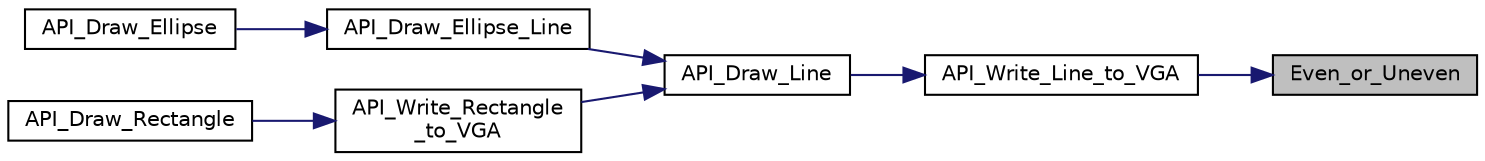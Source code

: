digraph "Even_or_Uneven"
{
 // LATEX_PDF_SIZE
  edge [fontname="Helvetica",fontsize="10",labelfontname="Helvetica",labelfontsize="10"];
  node [fontname="Helvetica",fontsize="10",shape=record];
  rankdir="RL";
  Node1 [label="Even_or_Uneven",height=0.2,width=0.4,color="black", fillcolor="grey75", style="filled", fontcolor="black",tooltip="This function is used to check if a value is divisible by 2."];
  Node1 -> Node2 [dir="back",color="midnightblue",fontsize="10",style="solid"];
  Node2 [label="API_Write_Line_to_VGA",height=0.2,width=0.4,color="black", fillcolor="white", style="filled",URL="$line_8h.html#ad737d8f17e17f336751f56f5bbfef908",tooltip="This function is used for writing the line on the VGA."];
  Node2 -> Node3 [dir="back",color="midnightblue",fontsize="10",style="solid"];
  Node3 [label="API_Draw_Line",height=0.2,width=0.4,color="black", fillcolor="white", style="filled",URL="$line_8h.html#a6f9297d151929e0bf3e975ce1c497f5d",tooltip="This function is used for drawing a line on the VGA screen."];
  Node3 -> Node4 [dir="back",color="midnightblue",fontsize="10",style="solid"];
  Node4 [label="API_Draw_Ellipse_Line",height=0.2,width=0.4,color="black", fillcolor="white", style="filled",URL="$ellipse_8h.html#a714459c3278993d76088bb586002476c",tooltip=" "];
  Node4 -> Node5 [dir="back",color="midnightblue",fontsize="10",style="solid"];
  Node5 [label="API_Draw_Ellipse",height=0.2,width=0.4,color="black", fillcolor="white", style="filled",URL="$ellipse_8h.html#a2c22d369b239025f9ca327663ec3a86a",tooltip="This function is used for drawing an ellipse on the VGA screen."];
  Node3 -> Node6 [dir="back",color="midnightblue",fontsize="10",style="solid"];
  Node6 [label="API_Write_Rectangle\l_to_VGA",height=0.2,width=0.4,color="black", fillcolor="white", style="filled",URL="$rectangle_8h.html#aa60c0f3bef0d6513c125972eea829092",tooltip="This function writes the rectangle pixel data to the VGA RAM."];
  Node6 -> Node7 [dir="back",color="midnightblue",fontsize="10",style="solid"];
  Node7 [label="API_Draw_Rectangle",height=0.2,width=0.4,color="black", fillcolor="white", style="filled",URL="$rectangle_8h.html#a0b83460dfcab1acbf9548526245322da",tooltip="Draw rectangle functions."];
}
